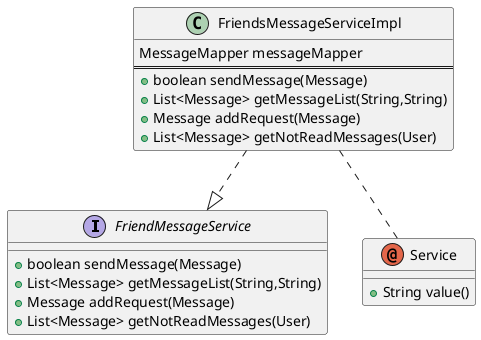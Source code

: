 @startuml
'https://plantuml.com/class-diagram

interface FriendMessageService{
+boolean sendMessage(Message)
+List<Message> getMessageList(String,String)
+Message addRequest(Message)
+List<Message> getNotReadMessages(User)
}

class FriendsMessageServiceImpl {
MessageMapper messageMapper
==
+boolean sendMessage(Message)
+List<Message> getMessageList(String,String)
+Message addRequest(Message)
+List<Message> getNotReadMessages(User)
}

annotation Service{
+String value()
}

FriendsMessageServiceImpl ..|> FriendMessageService
FriendsMessageServiceImpl .. Service
@enduml